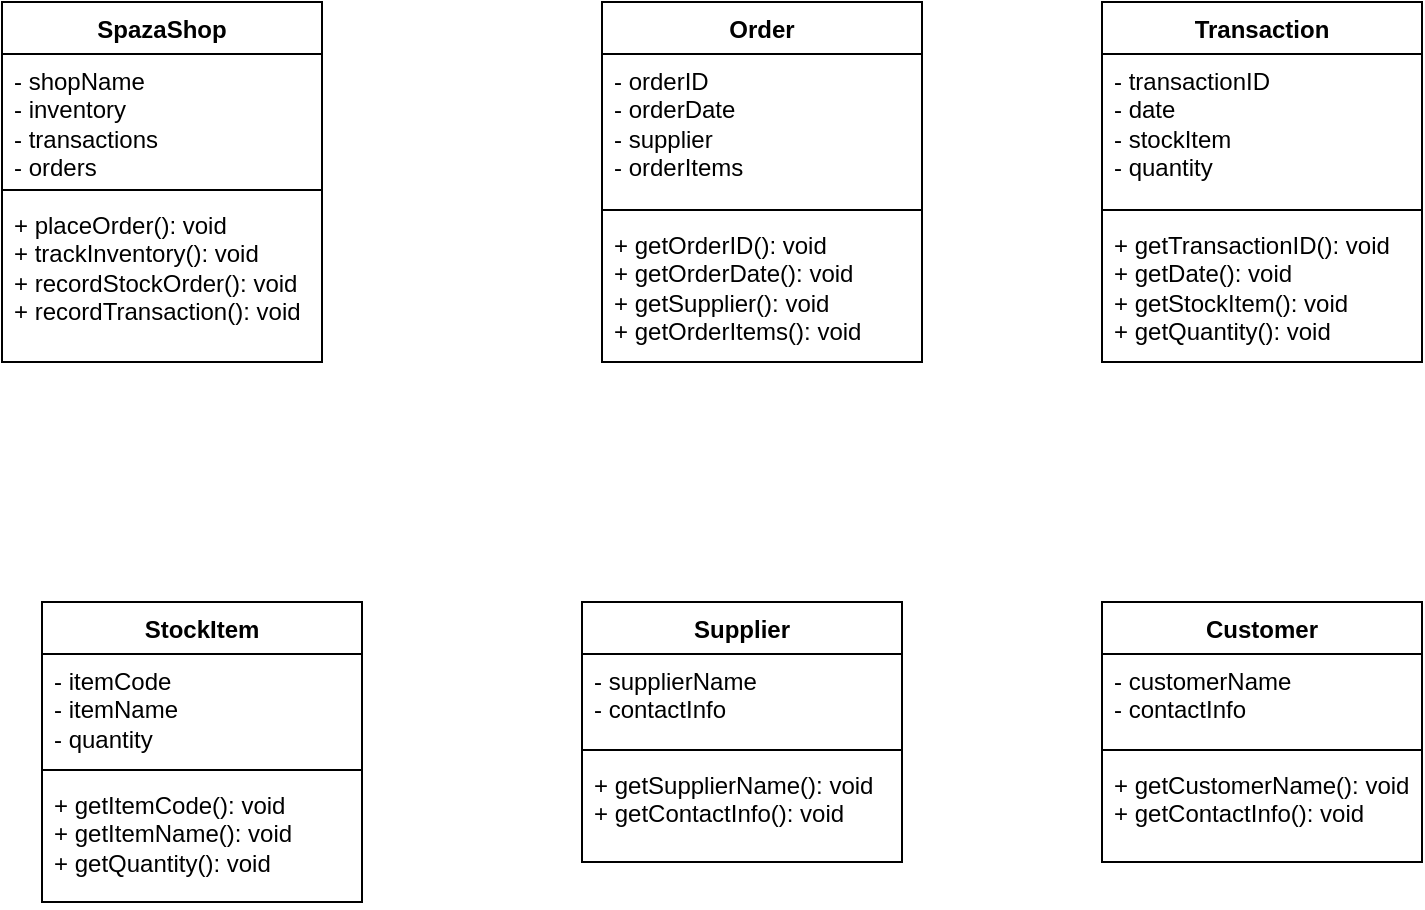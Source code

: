 <mxfile version="21.6.5" type="device">
  <diagram name="Page-1" id="Cjf-DO7oW2zUg_Vnp1Bf">
    <mxGraphModel dx="1120" dy="532" grid="1" gridSize="10" guides="1" tooltips="1" connect="1" arrows="1" fold="1" page="1" pageScale="1" pageWidth="850" pageHeight="1100" math="0" shadow="0">
      <root>
        <mxCell id="0" />
        <mxCell id="1" parent="0" />
        <mxCell id="-msskvE95r8mvUQin8Yn-1" value="SpazaShop" style="swimlane;fontStyle=1;align=center;verticalAlign=top;childLayout=stackLayout;horizontal=1;startSize=26;horizontalStack=0;resizeParent=1;resizeParentMax=0;resizeLast=0;collapsible=1;marginBottom=0;whiteSpace=wrap;html=1;" vertex="1" parent="1">
          <mxGeometry x="70" y="90" width="160" height="180" as="geometry" />
        </mxCell>
        <mxCell id="-msskvE95r8mvUQin8Yn-2" value="- shopName&lt;br&gt;- inventory&lt;br&gt;- transactions&lt;br&gt;- orders" style="text;strokeColor=none;fillColor=none;align=left;verticalAlign=top;spacingLeft=4;spacingRight=4;overflow=hidden;rotatable=0;points=[[0,0.5],[1,0.5]];portConstraint=eastwest;whiteSpace=wrap;html=1;" vertex="1" parent="-msskvE95r8mvUQin8Yn-1">
          <mxGeometry y="26" width="160" height="64" as="geometry" />
        </mxCell>
        <mxCell id="-msskvE95r8mvUQin8Yn-3" value="" style="line;strokeWidth=1;fillColor=none;align=left;verticalAlign=middle;spacingTop=-1;spacingLeft=3;spacingRight=3;rotatable=0;labelPosition=right;points=[];portConstraint=eastwest;strokeColor=inherit;" vertex="1" parent="-msskvE95r8mvUQin8Yn-1">
          <mxGeometry y="90" width="160" height="8" as="geometry" />
        </mxCell>
        <mxCell id="-msskvE95r8mvUQin8Yn-4" value="+ placeOrder(): void&lt;br&gt;+ trackInventory(): void&lt;br&gt;+ recordStockOrder(): void&lt;br&gt;+ recordTransaction(): void" style="text;strokeColor=none;fillColor=none;align=left;verticalAlign=top;spacingLeft=4;spacingRight=4;overflow=hidden;rotatable=0;points=[[0,0.5],[1,0.5]];portConstraint=eastwest;whiteSpace=wrap;html=1;" vertex="1" parent="-msskvE95r8mvUQin8Yn-1">
          <mxGeometry y="98" width="160" height="82" as="geometry" />
        </mxCell>
        <mxCell id="-msskvE95r8mvUQin8Yn-5" value="Order" style="swimlane;fontStyle=1;align=center;verticalAlign=top;childLayout=stackLayout;horizontal=1;startSize=26;horizontalStack=0;resizeParent=1;resizeParentMax=0;resizeLast=0;collapsible=1;marginBottom=0;whiteSpace=wrap;html=1;" vertex="1" parent="1">
          <mxGeometry x="370" y="90" width="160" height="180" as="geometry" />
        </mxCell>
        <mxCell id="-msskvE95r8mvUQin8Yn-6" value="- orderID&lt;br&gt;- orderDate&lt;br&gt;- supplier&lt;br&gt;- orderItems" style="text;strokeColor=none;fillColor=none;align=left;verticalAlign=top;spacingLeft=4;spacingRight=4;overflow=hidden;rotatable=0;points=[[0,0.5],[1,0.5]];portConstraint=eastwest;whiteSpace=wrap;html=1;" vertex="1" parent="-msskvE95r8mvUQin8Yn-5">
          <mxGeometry y="26" width="160" height="74" as="geometry" />
        </mxCell>
        <mxCell id="-msskvE95r8mvUQin8Yn-7" value="" style="line;strokeWidth=1;fillColor=none;align=left;verticalAlign=middle;spacingTop=-1;spacingLeft=3;spacingRight=3;rotatable=0;labelPosition=right;points=[];portConstraint=eastwest;strokeColor=inherit;" vertex="1" parent="-msskvE95r8mvUQin8Yn-5">
          <mxGeometry y="100" width="160" height="8" as="geometry" />
        </mxCell>
        <mxCell id="-msskvE95r8mvUQin8Yn-8" value="+ getOrderID(): void&lt;br&gt;+ getOrderDate(): void&lt;br&gt;+ getSupplier(): void&lt;br&gt;+ getOrderItems(): void" style="text;strokeColor=none;fillColor=none;align=left;verticalAlign=top;spacingLeft=4;spacingRight=4;overflow=hidden;rotatable=0;points=[[0,0.5],[1,0.5]];portConstraint=eastwest;whiteSpace=wrap;html=1;" vertex="1" parent="-msskvE95r8mvUQin8Yn-5">
          <mxGeometry y="108" width="160" height="72" as="geometry" />
        </mxCell>
        <mxCell id="-msskvE95r8mvUQin8Yn-9" value="StockItem" style="swimlane;fontStyle=1;align=center;verticalAlign=top;childLayout=stackLayout;horizontal=1;startSize=26;horizontalStack=0;resizeParent=1;resizeParentMax=0;resizeLast=0;collapsible=1;marginBottom=0;whiteSpace=wrap;html=1;" vertex="1" parent="1">
          <mxGeometry x="90" y="390" width="160" height="150" as="geometry" />
        </mxCell>
        <mxCell id="-msskvE95r8mvUQin8Yn-10" value="- itemCode&lt;br&gt;- itemName&lt;br&gt;- quantity" style="text;strokeColor=none;fillColor=none;align=left;verticalAlign=top;spacingLeft=4;spacingRight=4;overflow=hidden;rotatable=0;points=[[0,0.5],[1,0.5]];portConstraint=eastwest;whiteSpace=wrap;html=1;" vertex="1" parent="-msskvE95r8mvUQin8Yn-9">
          <mxGeometry y="26" width="160" height="54" as="geometry" />
        </mxCell>
        <mxCell id="-msskvE95r8mvUQin8Yn-11" value="" style="line;strokeWidth=1;fillColor=none;align=left;verticalAlign=middle;spacingTop=-1;spacingLeft=3;spacingRight=3;rotatable=0;labelPosition=right;points=[];portConstraint=eastwest;strokeColor=inherit;" vertex="1" parent="-msskvE95r8mvUQin8Yn-9">
          <mxGeometry y="80" width="160" height="8" as="geometry" />
        </mxCell>
        <mxCell id="-msskvE95r8mvUQin8Yn-12" value="+ getItemCode(): void&lt;br&gt;+ getItemName(): void&lt;br&gt;+ getQuantity(): void" style="text;strokeColor=none;fillColor=none;align=left;verticalAlign=top;spacingLeft=4;spacingRight=4;overflow=hidden;rotatable=0;points=[[0,0.5],[1,0.5]];portConstraint=eastwest;whiteSpace=wrap;html=1;" vertex="1" parent="-msskvE95r8mvUQin8Yn-9">
          <mxGeometry y="88" width="160" height="62" as="geometry" />
        </mxCell>
        <mxCell id="-msskvE95r8mvUQin8Yn-13" value="Supplier" style="swimlane;fontStyle=1;align=center;verticalAlign=top;childLayout=stackLayout;horizontal=1;startSize=26;horizontalStack=0;resizeParent=1;resizeParentMax=0;resizeLast=0;collapsible=1;marginBottom=0;whiteSpace=wrap;html=1;" vertex="1" parent="1">
          <mxGeometry x="360" y="390" width="160" height="130" as="geometry" />
        </mxCell>
        <mxCell id="-msskvE95r8mvUQin8Yn-14" value="- supplierName&lt;br&gt;- contactInfo" style="text;strokeColor=none;fillColor=none;align=left;verticalAlign=top;spacingLeft=4;spacingRight=4;overflow=hidden;rotatable=0;points=[[0,0.5],[1,0.5]];portConstraint=eastwest;whiteSpace=wrap;html=1;" vertex="1" parent="-msskvE95r8mvUQin8Yn-13">
          <mxGeometry y="26" width="160" height="44" as="geometry" />
        </mxCell>
        <mxCell id="-msskvE95r8mvUQin8Yn-15" value="" style="line;strokeWidth=1;fillColor=none;align=left;verticalAlign=middle;spacingTop=-1;spacingLeft=3;spacingRight=3;rotatable=0;labelPosition=right;points=[];portConstraint=eastwest;strokeColor=inherit;" vertex="1" parent="-msskvE95r8mvUQin8Yn-13">
          <mxGeometry y="70" width="160" height="8" as="geometry" />
        </mxCell>
        <mxCell id="-msskvE95r8mvUQin8Yn-16" value="+ getSupplierName(): void&lt;br&gt;+ getContactInfo(): void" style="text;strokeColor=none;fillColor=none;align=left;verticalAlign=top;spacingLeft=4;spacingRight=4;overflow=hidden;rotatable=0;points=[[0,0.5],[1,0.5]];portConstraint=eastwest;whiteSpace=wrap;html=1;" vertex="1" parent="-msskvE95r8mvUQin8Yn-13">
          <mxGeometry y="78" width="160" height="52" as="geometry" />
        </mxCell>
        <mxCell id="-msskvE95r8mvUQin8Yn-17" value="Transaction" style="swimlane;fontStyle=1;align=center;verticalAlign=top;childLayout=stackLayout;horizontal=1;startSize=26;horizontalStack=0;resizeParent=1;resizeParentMax=0;resizeLast=0;collapsible=1;marginBottom=0;whiteSpace=wrap;html=1;" vertex="1" parent="1">
          <mxGeometry x="620" y="90" width="160" height="180" as="geometry" />
        </mxCell>
        <mxCell id="-msskvE95r8mvUQin8Yn-18" value="- transactionID&lt;br&gt;- date&lt;br&gt;- stockItem&lt;br&gt;- quantity" style="text;strokeColor=none;fillColor=none;align=left;verticalAlign=top;spacingLeft=4;spacingRight=4;overflow=hidden;rotatable=0;points=[[0,0.5],[1,0.5]];portConstraint=eastwest;whiteSpace=wrap;html=1;" vertex="1" parent="-msskvE95r8mvUQin8Yn-17">
          <mxGeometry y="26" width="160" height="74" as="geometry" />
        </mxCell>
        <mxCell id="-msskvE95r8mvUQin8Yn-19" value="" style="line;strokeWidth=1;fillColor=none;align=left;verticalAlign=middle;spacingTop=-1;spacingLeft=3;spacingRight=3;rotatable=0;labelPosition=right;points=[];portConstraint=eastwest;strokeColor=inherit;" vertex="1" parent="-msskvE95r8mvUQin8Yn-17">
          <mxGeometry y="100" width="160" height="8" as="geometry" />
        </mxCell>
        <mxCell id="-msskvE95r8mvUQin8Yn-20" value="+ getTransactionID(): void&lt;br&gt;+ getDate(): void&lt;br&gt;+ getStockItem(): void&lt;br&gt;+ getQuantity(): void" style="text;strokeColor=none;fillColor=none;align=left;verticalAlign=top;spacingLeft=4;spacingRight=4;overflow=hidden;rotatable=0;points=[[0,0.5],[1,0.5]];portConstraint=eastwest;whiteSpace=wrap;html=1;" vertex="1" parent="-msskvE95r8mvUQin8Yn-17">
          <mxGeometry y="108" width="160" height="72" as="geometry" />
        </mxCell>
        <mxCell id="-msskvE95r8mvUQin8Yn-21" value="Customer" style="swimlane;fontStyle=1;align=center;verticalAlign=top;childLayout=stackLayout;horizontal=1;startSize=26;horizontalStack=0;resizeParent=1;resizeParentMax=0;resizeLast=0;collapsible=1;marginBottom=0;whiteSpace=wrap;html=1;" vertex="1" parent="1">
          <mxGeometry x="620" y="390" width="160" height="130" as="geometry" />
        </mxCell>
        <mxCell id="-msskvE95r8mvUQin8Yn-22" value="- customerName&lt;br&gt;- contactInfo" style="text;strokeColor=none;fillColor=none;align=left;verticalAlign=top;spacingLeft=4;spacingRight=4;overflow=hidden;rotatable=0;points=[[0,0.5],[1,0.5]];portConstraint=eastwest;whiteSpace=wrap;html=1;" vertex="1" parent="-msskvE95r8mvUQin8Yn-21">
          <mxGeometry y="26" width="160" height="44" as="geometry" />
        </mxCell>
        <mxCell id="-msskvE95r8mvUQin8Yn-23" value="" style="line;strokeWidth=1;fillColor=none;align=left;verticalAlign=middle;spacingTop=-1;spacingLeft=3;spacingRight=3;rotatable=0;labelPosition=right;points=[];portConstraint=eastwest;strokeColor=inherit;" vertex="1" parent="-msskvE95r8mvUQin8Yn-21">
          <mxGeometry y="70" width="160" height="8" as="geometry" />
        </mxCell>
        <mxCell id="-msskvE95r8mvUQin8Yn-24" value="+ getCustomerName(): void&lt;br&gt;+ getContactInfo(): void" style="text;strokeColor=none;fillColor=none;align=left;verticalAlign=top;spacingLeft=4;spacingRight=4;overflow=hidden;rotatable=0;points=[[0,0.5],[1,0.5]];portConstraint=eastwest;whiteSpace=wrap;html=1;" vertex="1" parent="-msskvE95r8mvUQin8Yn-21">
          <mxGeometry y="78" width="160" height="52" as="geometry" />
        </mxCell>
      </root>
    </mxGraphModel>
  </diagram>
</mxfile>
